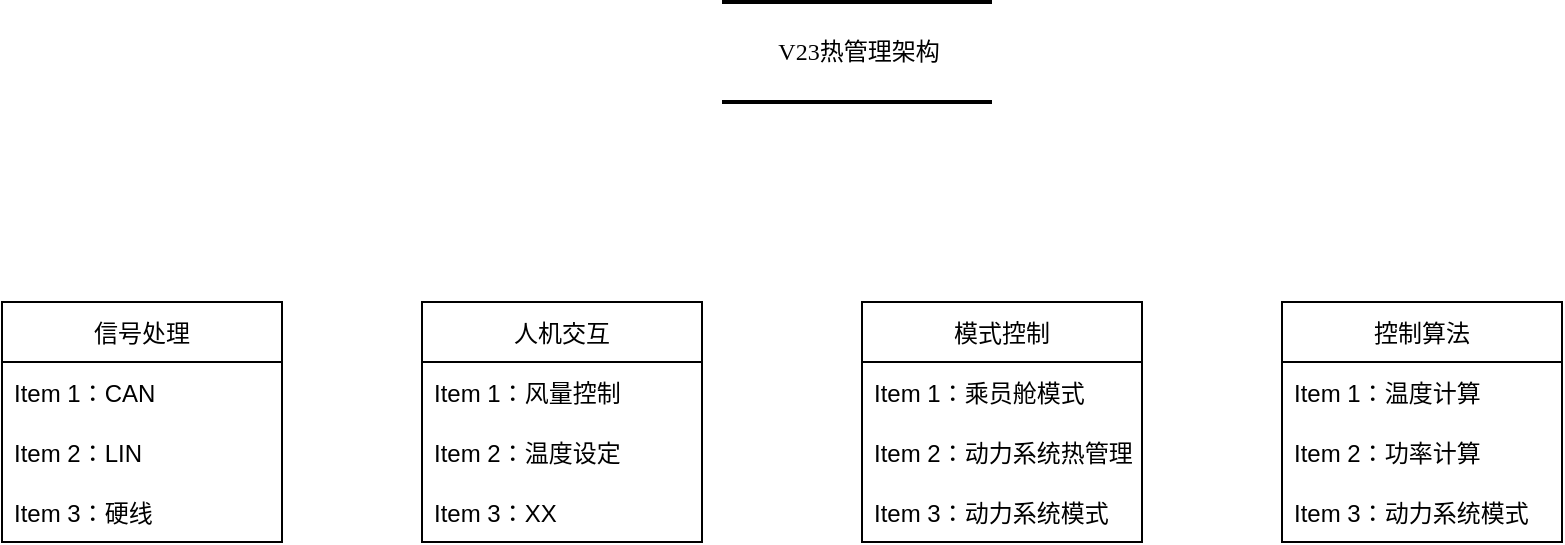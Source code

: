 <mxfile version="20.5.1" type="github">
  <diagram name="Page-1" id="5d7acffa-a066-3a61-03fe-96351882024d">
    <mxGraphModel dx="1375" dy="1604" grid="1" gridSize="10" guides="1" tooltips="1" connect="1" arrows="1" fold="1" page="1" pageScale="1" pageWidth="1100" pageHeight="850" background="#ffffff" math="0" shadow="0">
      <root>
        <mxCell id="0" />
        <mxCell id="1" parent="0" />
        <mxCell id="21ea969265ad0168-30" value="V23热管理架构" style="html=1;rounded=0;shadow=0;comic=0;labelBackgroundColor=none;strokeWidth=2;fontFamily=Verdana;fontSize=12;align=center;shape=mxgraph.ios7ui.horLines;" parent="1" vertex="1">
          <mxGeometry x="470" y="-680" width="135" height="50" as="geometry" />
        </mxCell>
        <mxCell id="tAsaqXffH17zvW-wXF4j-3" value="人机交互" style="swimlane;fontStyle=0;childLayout=stackLayout;horizontal=1;startSize=30;horizontalStack=0;resizeParent=1;resizeParentMax=0;resizeLast=0;collapsible=1;marginBottom=0;" vertex="1" parent="1">
          <mxGeometry x="320" y="-530" width="140" height="120" as="geometry" />
        </mxCell>
        <mxCell id="tAsaqXffH17zvW-wXF4j-4" value="Item 1：风量控制" style="text;strokeColor=none;fillColor=none;align=left;verticalAlign=middle;spacingLeft=4;spacingRight=4;overflow=hidden;points=[[0,0.5],[1,0.5]];portConstraint=eastwest;rotatable=0;" vertex="1" parent="tAsaqXffH17zvW-wXF4j-3">
          <mxGeometry y="30" width="140" height="30" as="geometry" />
        </mxCell>
        <mxCell id="tAsaqXffH17zvW-wXF4j-5" value="Item 2：温度设定" style="text;strokeColor=none;fillColor=none;align=left;verticalAlign=middle;spacingLeft=4;spacingRight=4;overflow=hidden;points=[[0,0.5],[1,0.5]];portConstraint=eastwest;rotatable=0;" vertex="1" parent="tAsaqXffH17zvW-wXF4j-3">
          <mxGeometry y="60" width="140" height="30" as="geometry" />
        </mxCell>
        <mxCell id="tAsaqXffH17zvW-wXF4j-6" value="Item 3：XX" style="text;strokeColor=none;fillColor=none;align=left;verticalAlign=middle;spacingLeft=4;spacingRight=4;overflow=hidden;points=[[0,0.5],[1,0.5]];portConstraint=eastwest;rotatable=0;" vertex="1" parent="tAsaqXffH17zvW-wXF4j-3">
          <mxGeometry y="90" width="140" height="30" as="geometry" />
        </mxCell>
        <mxCell id="tAsaqXffH17zvW-wXF4j-7" value="信号处理" style="swimlane;fontStyle=0;childLayout=stackLayout;horizontal=1;startSize=30;horizontalStack=0;resizeParent=1;resizeParentMax=0;resizeLast=0;collapsible=1;marginBottom=0;" vertex="1" parent="1">
          <mxGeometry x="110" y="-530" width="140" height="120" as="geometry" />
        </mxCell>
        <mxCell id="tAsaqXffH17zvW-wXF4j-8" value="Item 1：CAN" style="text;strokeColor=none;fillColor=none;align=left;verticalAlign=middle;spacingLeft=4;spacingRight=4;overflow=hidden;points=[[0,0.5],[1,0.5]];portConstraint=eastwest;rotatable=0;" vertex="1" parent="tAsaqXffH17zvW-wXF4j-7">
          <mxGeometry y="30" width="140" height="30" as="geometry" />
        </mxCell>
        <mxCell id="tAsaqXffH17zvW-wXF4j-9" value="Item 2：LIN" style="text;strokeColor=none;fillColor=none;align=left;verticalAlign=middle;spacingLeft=4;spacingRight=4;overflow=hidden;points=[[0,0.5],[1,0.5]];portConstraint=eastwest;rotatable=0;" vertex="1" parent="tAsaqXffH17zvW-wXF4j-7">
          <mxGeometry y="60" width="140" height="30" as="geometry" />
        </mxCell>
        <mxCell id="tAsaqXffH17zvW-wXF4j-10" value="Item 3：硬线" style="text;strokeColor=none;fillColor=none;align=left;verticalAlign=middle;spacingLeft=4;spacingRight=4;overflow=hidden;points=[[0,0.5],[1,0.5]];portConstraint=eastwest;rotatable=0;" vertex="1" parent="tAsaqXffH17zvW-wXF4j-7">
          <mxGeometry y="90" width="140" height="30" as="geometry" />
        </mxCell>
        <mxCell id="tAsaqXffH17zvW-wXF4j-11" value="模式控制" style="swimlane;fontStyle=0;childLayout=stackLayout;horizontal=1;startSize=30;horizontalStack=0;resizeParent=1;resizeParentMax=0;resizeLast=0;collapsible=1;marginBottom=0;" vertex="1" parent="1">
          <mxGeometry x="540" y="-530" width="140" height="120" as="geometry" />
        </mxCell>
        <mxCell id="tAsaqXffH17zvW-wXF4j-12" value="Item 1：乘员舱模式" style="text;strokeColor=none;fillColor=none;align=left;verticalAlign=middle;spacingLeft=4;spacingRight=4;overflow=hidden;points=[[0,0.5],[1,0.5]];portConstraint=eastwest;rotatable=0;" vertex="1" parent="tAsaqXffH17zvW-wXF4j-11">
          <mxGeometry y="30" width="140" height="30" as="geometry" />
        </mxCell>
        <mxCell id="tAsaqXffH17zvW-wXF4j-13" value="Item 2：动力系统热管理" style="text;strokeColor=none;fillColor=none;align=left;verticalAlign=middle;spacingLeft=4;spacingRight=4;overflow=hidden;points=[[0,0.5],[1,0.5]];portConstraint=eastwest;rotatable=0;" vertex="1" parent="tAsaqXffH17zvW-wXF4j-11">
          <mxGeometry y="60" width="140" height="30" as="geometry" />
        </mxCell>
        <mxCell id="tAsaqXffH17zvW-wXF4j-14" value="Item 3：动力系统模式" style="text;strokeColor=none;fillColor=none;align=left;verticalAlign=middle;spacingLeft=4;spacingRight=4;overflow=hidden;points=[[0,0.5],[1,0.5]];portConstraint=eastwest;rotatable=0;" vertex="1" parent="tAsaqXffH17zvW-wXF4j-11">
          <mxGeometry y="90" width="140" height="30" as="geometry" />
        </mxCell>
        <mxCell id="tAsaqXffH17zvW-wXF4j-15" value="控制算法" style="swimlane;fontStyle=0;childLayout=stackLayout;horizontal=1;startSize=30;horizontalStack=0;resizeParent=1;resizeParentMax=0;resizeLast=0;collapsible=1;marginBottom=0;" vertex="1" parent="1">
          <mxGeometry x="750" y="-530" width="140" height="120" as="geometry" />
        </mxCell>
        <mxCell id="tAsaqXffH17zvW-wXF4j-16" value="Item 1：温度计算" style="text;strokeColor=none;fillColor=none;align=left;verticalAlign=middle;spacingLeft=4;spacingRight=4;overflow=hidden;points=[[0,0.5],[1,0.5]];portConstraint=eastwest;rotatable=0;" vertex="1" parent="tAsaqXffH17zvW-wXF4j-15">
          <mxGeometry y="30" width="140" height="30" as="geometry" />
        </mxCell>
        <mxCell id="tAsaqXffH17zvW-wXF4j-17" value="Item 2：功率计算" style="text;strokeColor=none;fillColor=none;align=left;verticalAlign=middle;spacingLeft=4;spacingRight=4;overflow=hidden;points=[[0,0.5],[1,0.5]];portConstraint=eastwest;rotatable=0;" vertex="1" parent="tAsaqXffH17zvW-wXF4j-15">
          <mxGeometry y="60" width="140" height="30" as="geometry" />
        </mxCell>
        <mxCell id="tAsaqXffH17zvW-wXF4j-18" value="Item 3：动力系统模式" style="text;strokeColor=none;fillColor=none;align=left;verticalAlign=middle;spacingLeft=4;spacingRight=4;overflow=hidden;points=[[0,0.5],[1,0.5]];portConstraint=eastwest;rotatable=0;" vertex="1" parent="tAsaqXffH17zvW-wXF4j-15">
          <mxGeometry y="90" width="140" height="30" as="geometry" />
        </mxCell>
      </root>
    </mxGraphModel>
  </diagram>
</mxfile>
